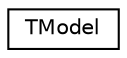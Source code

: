 digraph "Graphical Class Hierarchy"
{
  edge [fontname="Helvetica",fontsize="10",labelfontname="Helvetica",labelfontsize="10"];
  node [fontname="Helvetica",fontsize="10",shape=record];
  rankdir="LR";
  Node1 [label="TModel",height=0.2,width=0.4,color="black", fillcolor="white", style="filled",URL="$class_t_model.html"];
}
